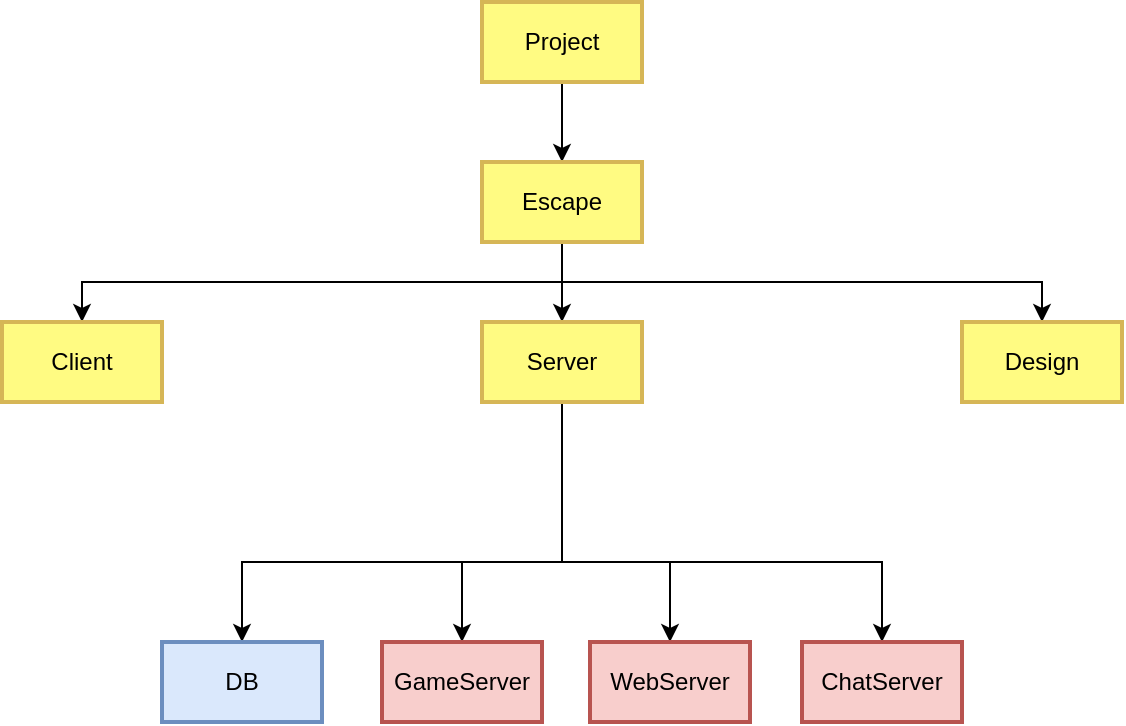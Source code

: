 <mxfile version="24.5.2" type="device">
  <diagram name="페이지-1" id="Pd-sxy81WOSDJbPe1v7g">
    <mxGraphModel dx="1050" dy="565" grid="1" gridSize="10" guides="1" tooltips="1" connect="1" arrows="1" fold="1" page="1" pageScale="1" pageWidth="827" pageHeight="1169" math="0" shadow="0">
      <root>
        <mxCell id="0" />
        <mxCell id="1" parent="0" />
        <mxCell id="pFr8NZu0VV4_PW6YZkqG-13" style="edgeStyle=orthogonalEdgeStyle;rounded=0;orthogonalLoop=1;jettySize=auto;html=1;entryX=0.5;entryY=0;entryDx=0;entryDy=0;" edge="1" parent="1" source="pFr8NZu0VV4_PW6YZkqG-1" target="pFr8NZu0VV4_PW6YZkqG-3">
          <mxGeometry relative="1" as="geometry" />
        </mxCell>
        <mxCell id="pFr8NZu0VV4_PW6YZkqG-1" value="Project" style="rounded=0;whiteSpace=wrap;html=1;fillColor=#FFFB82;strokeColor=#d6b656;strokeWidth=2;" vertex="1" parent="1">
          <mxGeometry x="360" y="120" width="80" height="40" as="geometry" />
        </mxCell>
        <mxCell id="pFr8NZu0VV4_PW6YZkqG-14" style="edgeStyle=orthogonalEdgeStyle;rounded=0;orthogonalLoop=1;jettySize=auto;html=1;entryX=0.5;entryY=0;entryDx=0;entryDy=0;" edge="1" parent="1" source="pFr8NZu0VV4_PW6YZkqG-3" target="pFr8NZu0VV4_PW6YZkqG-5">
          <mxGeometry relative="1" as="geometry">
            <Array as="points">
              <mxPoint x="400" y="260" />
              <mxPoint x="160" y="260" />
            </Array>
          </mxGeometry>
        </mxCell>
        <mxCell id="pFr8NZu0VV4_PW6YZkqG-15" style="edgeStyle=orthogonalEdgeStyle;rounded=0;orthogonalLoop=1;jettySize=auto;html=1;entryX=0.5;entryY=0;entryDx=0;entryDy=0;" edge="1" parent="1" source="pFr8NZu0VV4_PW6YZkqG-3" target="pFr8NZu0VV4_PW6YZkqG-4">
          <mxGeometry relative="1" as="geometry" />
        </mxCell>
        <mxCell id="pFr8NZu0VV4_PW6YZkqG-16" style="edgeStyle=orthogonalEdgeStyle;rounded=0;orthogonalLoop=1;jettySize=auto;html=1;entryX=0.5;entryY=0;entryDx=0;entryDy=0;" edge="1" parent="1" source="pFr8NZu0VV4_PW6YZkqG-3" target="pFr8NZu0VV4_PW6YZkqG-6">
          <mxGeometry relative="1" as="geometry">
            <Array as="points">
              <mxPoint x="400" y="260" />
              <mxPoint x="640" y="260" />
            </Array>
          </mxGeometry>
        </mxCell>
        <mxCell id="pFr8NZu0VV4_PW6YZkqG-3" value="Escape" style="rounded=0;whiteSpace=wrap;html=1;fillColor=#FFFB82;strokeColor=#d6b656;strokeWidth=2;" vertex="1" parent="1">
          <mxGeometry x="360" y="200" width="80" height="40" as="geometry" />
        </mxCell>
        <mxCell id="pFr8NZu0VV4_PW6YZkqG-10" style="edgeStyle=orthogonalEdgeStyle;rounded=0;orthogonalLoop=1;jettySize=auto;html=1;entryX=0.5;entryY=0;entryDx=0;entryDy=0;" edge="1" parent="1" source="pFr8NZu0VV4_PW6YZkqG-4" target="pFr8NZu0VV4_PW6YZkqG-8">
          <mxGeometry relative="1" as="geometry">
            <Array as="points">
              <mxPoint x="400" y="400" />
              <mxPoint x="350" y="400" />
            </Array>
          </mxGeometry>
        </mxCell>
        <mxCell id="pFr8NZu0VV4_PW6YZkqG-11" style="edgeStyle=orthogonalEdgeStyle;rounded=0;orthogonalLoop=1;jettySize=auto;html=1;entryX=0.5;entryY=0;entryDx=0;entryDy=0;" edge="1" parent="1" source="pFr8NZu0VV4_PW6YZkqG-4" target="pFr8NZu0VV4_PW6YZkqG-7">
          <mxGeometry relative="1" as="geometry">
            <Array as="points">
              <mxPoint x="400" y="400" />
              <mxPoint x="454" y="400" />
            </Array>
          </mxGeometry>
        </mxCell>
        <mxCell id="pFr8NZu0VV4_PW6YZkqG-12" style="edgeStyle=orthogonalEdgeStyle;rounded=0;orthogonalLoop=1;jettySize=auto;html=1;entryX=0.5;entryY=0;entryDx=0;entryDy=0;" edge="1" parent="1" source="pFr8NZu0VV4_PW6YZkqG-4" target="pFr8NZu0VV4_PW6YZkqG-9">
          <mxGeometry relative="1" as="geometry">
            <Array as="points">
              <mxPoint x="400" y="400" />
              <mxPoint x="560" y="400" />
            </Array>
          </mxGeometry>
        </mxCell>
        <mxCell id="pFr8NZu0VV4_PW6YZkqG-18" style="edgeStyle=orthogonalEdgeStyle;rounded=0;orthogonalLoop=1;jettySize=auto;html=1;entryX=0.5;entryY=0;entryDx=0;entryDy=0;" edge="1" parent="1" source="pFr8NZu0VV4_PW6YZkqG-4" target="pFr8NZu0VV4_PW6YZkqG-17">
          <mxGeometry relative="1" as="geometry">
            <Array as="points">
              <mxPoint x="400" y="400" />
              <mxPoint x="240" y="400" />
            </Array>
          </mxGeometry>
        </mxCell>
        <mxCell id="pFr8NZu0VV4_PW6YZkqG-4" value="Server" style="rounded=0;whiteSpace=wrap;html=1;fillColor=#FFFB82;strokeColor=#d6b656;strokeWidth=2;" vertex="1" parent="1">
          <mxGeometry x="360" y="280" width="80" height="40" as="geometry" />
        </mxCell>
        <mxCell id="pFr8NZu0VV4_PW6YZkqG-5" value="Client" style="rounded=0;whiteSpace=wrap;html=1;fillColor=#FFFB82;strokeColor=#d6b656;strokeWidth=2;" vertex="1" parent="1">
          <mxGeometry x="120" y="280" width="80" height="40" as="geometry" />
        </mxCell>
        <mxCell id="pFr8NZu0VV4_PW6YZkqG-6" value="Design" style="rounded=0;whiteSpace=wrap;html=1;fillColor=#FFFB82;strokeColor=#d6b656;strokeWidth=2;" vertex="1" parent="1">
          <mxGeometry x="600" y="280" width="80" height="40" as="geometry" />
        </mxCell>
        <mxCell id="pFr8NZu0VV4_PW6YZkqG-7" value="WebServer" style="rounded=0;whiteSpace=wrap;html=1;fillColor=#f8cecc;strokeColor=#b85450;strokeWidth=2;" vertex="1" parent="1">
          <mxGeometry x="414" y="440" width="80" height="40" as="geometry" />
        </mxCell>
        <mxCell id="pFr8NZu0VV4_PW6YZkqG-8" value="GameServer" style="rounded=0;whiteSpace=wrap;html=1;fillColor=#f8cecc;strokeColor=#b85450;strokeWidth=2;" vertex="1" parent="1">
          <mxGeometry x="310" y="440" width="80" height="40" as="geometry" />
        </mxCell>
        <mxCell id="pFr8NZu0VV4_PW6YZkqG-9" value="ChatServer" style="rounded=0;whiteSpace=wrap;html=1;fillColor=#f8cecc;strokeColor=#b85450;strokeWidth=2;" vertex="1" parent="1">
          <mxGeometry x="520" y="440" width="80" height="40" as="geometry" />
        </mxCell>
        <mxCell id="pFr8NZu0VV4_PW6YZkqG-17" value="DB" style="rounded=0;whiteSpace=wrap;html=1;fillColor=#dae8fc;strokeColor=#6c8ebf;strokeWidth=2;" vertex="1" parent="1">
          <mxGeometry x="200" y="440" width="80" height="40" as="geometry" />
        </mxCell>
      </root>
    </mxGraphModel>
  </diagram>
</mxfile>

